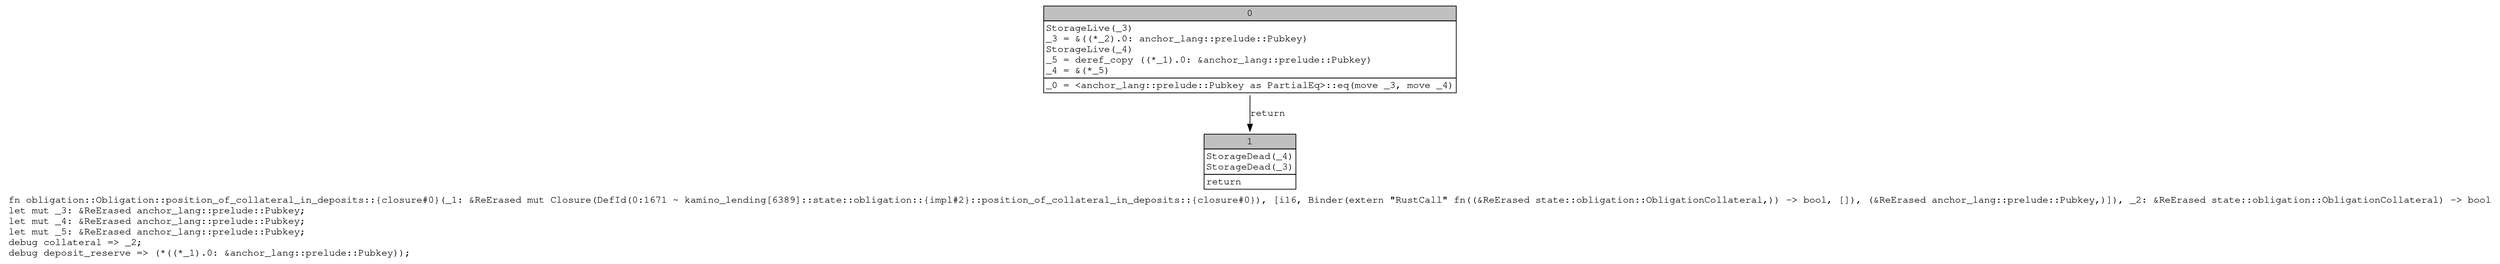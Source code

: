 digraph Mir_0_1671 {
    graph [fontname="Courier, monospace"];
    node [fontname="Courier, monospace"];
    edge [fontname="Courier, monospace"];
    label=<fn obligation::Obligation::position_of_collateral_in_deposits::{closure#0}(_1: &amp;ReErased mut Closure(DefId(0:1671 ~ kamino_lending[6389]::state::obligation::{impl#2}::position_of_collateral_in_deposits::{closure#0}), [i16, Binder(extern &quot;RustCall&quot; fn((&amp;ReErased state::obligation::ObligationCollateral,)) -&gt; bool, []), (&amp;ReErased anchor_lang::prelude::Pubkey,)]), _2: &amp;ReErased state::obligation::ObligationCollateral) -&gt; bool<br align="left"/>let mut _3: &amp;ReErased anchor_lang::prelude::Pubkey;<br align="left"/>let mut _4: &amp;ReErased anchor_lang::prelude::Pubkey;<br align="left"/>let mut _5: &amp;ReErased anchor_lang::prelude::Pubkey;<br align="left"/>debug collateral =&gt; _2;<br align="left"/>debug deposit_reserve =&gt; (*((*_1).0: &amp;anchor_lang::prelude::Pubkey));<br align="left"/>>;
    bb0__0_1671 [shape="none", label=<<table border="0" cellborder="1" cellspacing="0"><tr><td bgcolor="gray" align="center" colspan="1">0</td></tr><tr><td align="left" balign="left">StorageLive(_3)<br/>_3 = &amp;((*_2).0: anchor_lang::prelude::Pubkey)<br/>StorageLive(_4)<br/>_5 = deref_copy ((*_1).0: &amp;anchor_lang::prelude::Pubkey)<br/>_4 = &amp;(*_5)<br/></td></tr><tr><td align="left">_0 = &lt;anchor_lang::prelude::Pubkey as PartialEq&gt;::eq(move _3, move _4)</td></tr></table>>];
    bb1__0_1671 [shape="none", label=<<table border="0" cellborder="1" cellspacing="0"><tr><td bgcolor="gray" align="center" colspan="1">1</td></tr><tr><td align="left" balign="left">StorageDead(_4)<br/>StorageDead(_3)<br/></td></tr><tr><td align="left">return</td></tr></table>>];
    bb0__0_1671 -> bb1__0_1671 [label="return"];
}
